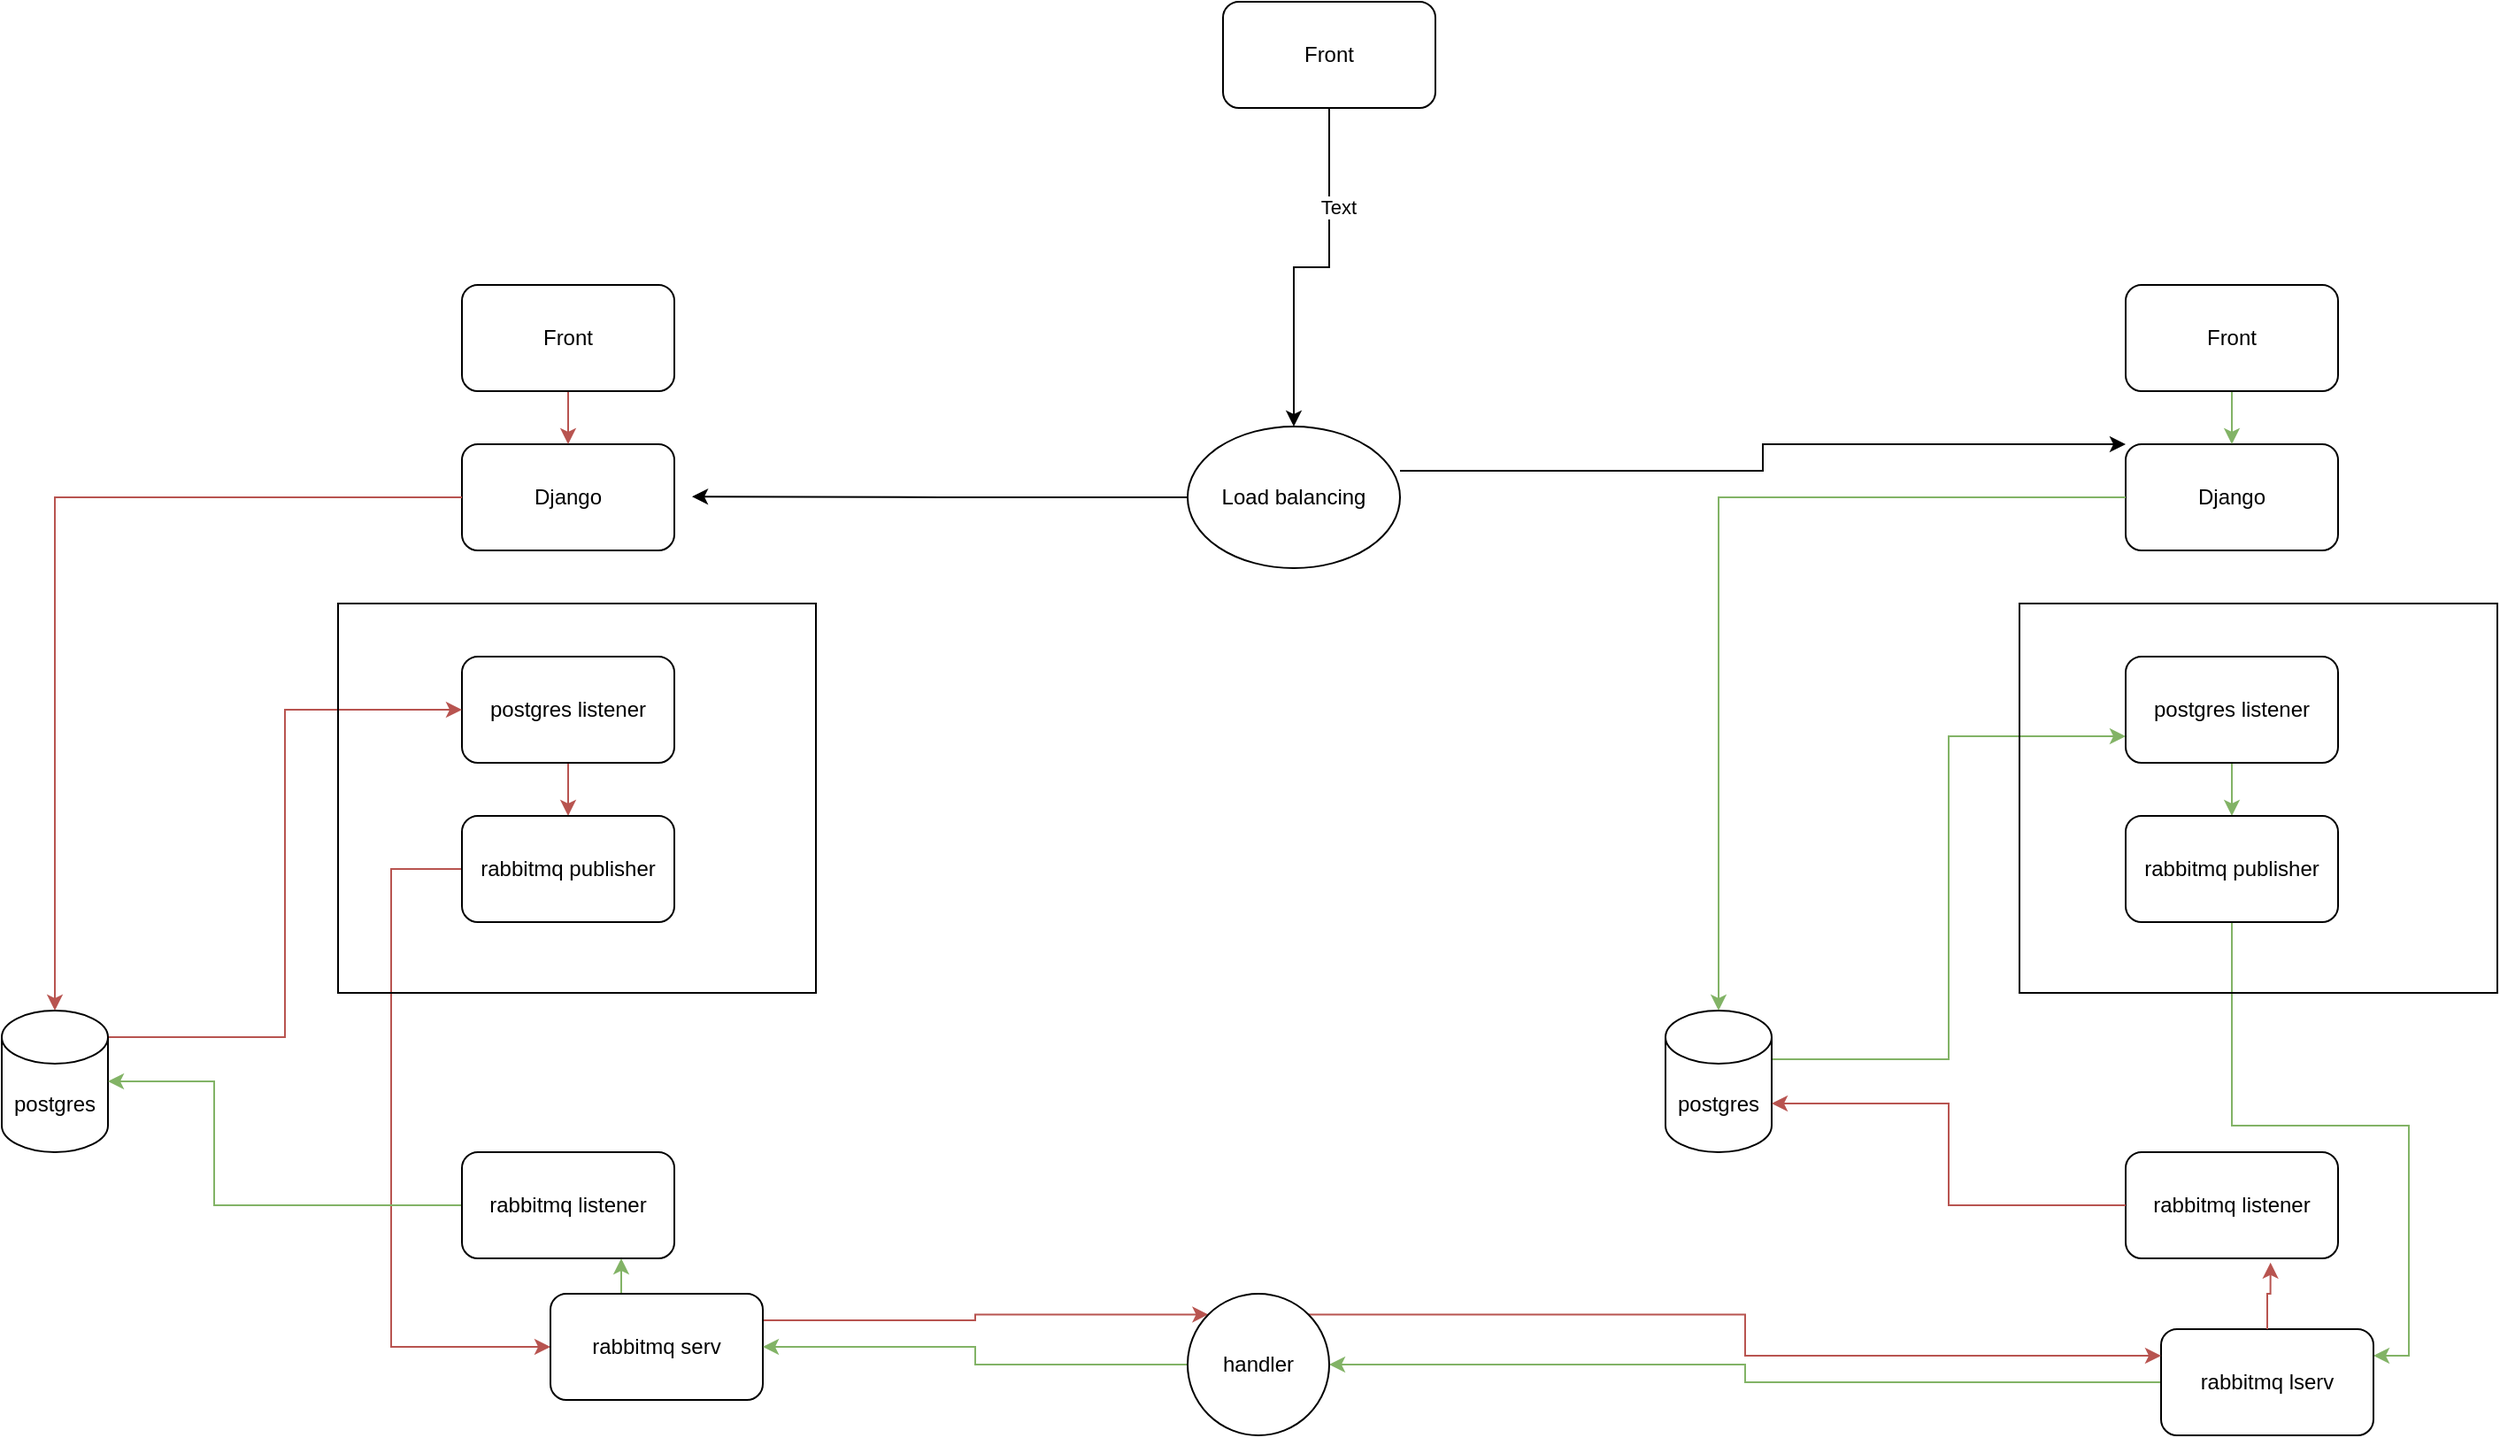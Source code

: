 <mxfile version="22.0.8" type="device">
  <diagram name="Page-1" id="GF6Ig5fyT9nL08g-VgnM">
    <mxGraphModel dx="1951" dy="1149" grid="1" gridSize="10" guides="1" tooltips="1" connect="1" arrows="1" fold="1" page="1" pageScale="1" pageWidth="2339" pageHeight="3300" math="0" shadow="0">
      <root>
        <mxCell id="0" />
        <mxCell id="1" parent="0" />
        <mxCell id="3EtvzqERgFBNUbqquFPB-1" value="Django" style="rounded=1;whiteSpace=wrap;html=1;" parent="1" vertex="1">
          <mxGeometry x="1350" y="480" width="120" height="60" as="geometry" />
        </mxCell>
        <mxCell id="3EtvzqERgFBNUbqquFPB-19" style="edgeStyle=orthogonalEdgeStyle;rounded=0;orthogonalLoop=1;jettySize=auto;html=1;exitX=0.5;exitY=1;exitDx=0;exitDy=0;entryX=0.5;entryY=0;entryDx=0;entryDy=0;fillColor=#d5e8d4;strokeColor=#82b366;" parent="1" source="3EtvzqERgFBNUbqquFPB-2" target="3EtvzqERgFBNUbqquFPB-1" edge="1">
          <mxGeometry relative="1" as="geometry" />
        </mxCell>
        <mxCell id="3EtvzqERgFBNUbqquFPB-2" value="Front" style="rounded=1;whiteSpace=wrap;html=1;" parent="1" vertex="1">
          <mxGeometry x="1350" y="390" width="120" height="60" as="geometry" />
        </mxCell>
        <mxCell id="3EtvzqERgFBNUbqquFPB-21" style="edgeStyle=orthogonalEdgeStyle;rounded=0;orthogonalLoop=1;jettySize=auto;html=1;exitX=0.5;exitY=1;exitDx=0;exitDy=0;fillColor=#d5e8d4;strokeColor=#82b366;" parent="1" source="3EtvzqERgFBNUbqquFPB-6" target="3EtvzqERgFBNUbqquFPB-7" edge="1">
          <mxGeometry relative="1" as="geometry" />
        </mxCell>
        <mxCell id="3EtvzqERgFBNUbqquFPB-6" value="postgres listener" style="rounded=1;whiteSpace=wrap;html=1;" parent="1" vertex="1">
          <mxGeometry x="1350" y="600" width="120" height="60" as="geometry" />
        </mxCell>
        <mxCell id="WRxX1C8xl9C6d3PEoGMl-17" style="edgeStyle=orthogonalEdgeStyle;rounded=0;orthogonalLoop=1;jettySize=auto;html=1;entryX=1;entryY=0.25;entryDx=0;entryDy=0;fillColor=#d5e8d4;strokeColor=#82b366;" edge="1" parent="1" source="3EtvzqERgFBNUbqquFPB-7" target="WRxX1C8xl9C6d3PEoGMl-1">
          <mxGeometry relative="1" as="geometry" />
        </mxCell>
        <mxCell id="3EtvzqERgFBNUbqquFPB-7" value="rabbitmq publisher" style="rounded=1;whiteSpace=wrap;html=1;" parent="1" vertex="1">
          <mxGeometry x="1350" y="690" width="120" height="60" as="geometry" />
        </mxCell>
        <mxCell id="WRxX1C8xl9C6d3PEoGMl-19" style="edgeStyle=orthogonalEdgeStyle;rounded=0;orthogonalLoop=1;jettySize=auto;html=1;exitX=1;exitY=0;exitDx=0;exitDy=27.5;exitPerimeter=0;entryX=0;entryY=0.75;entryDx=0;entryDy=0;fillColor=#d5e8d4;strokeColor=#82b366;" edge="1" parent="1" source="3EtvzqERgFBNUbqquFPB-10" target="3EtvzqERgFBNUbqquFPB-6">
          <mxGeometry relative="1" as="geometry" />
        </mxCell>
        <mxCell id="3EtvzqERgFBNUbqquFPB-10" value="postgres" style="shape=cylinder3;whiteSpace=wrap;html=1;boundedLbl=1;backgroundOutline=1;size=15;" parent="1" vertex="1">
          <mxGeometry x="1090" y="800" width="60" height="80" as="geometry" />
        </mxCell>
        <mxCell id="3EtvzqERgFBNUbqquFPB-11" value="rabbitmq listener" style="rounded=1;whiteSpace=wrap;html=1;" parent="1" vertex="1">
          <mxGeometry x="1350" y="880" width="120" height="60" as="geometry" />
        </mxCell>
        <mxCell id="3EtvzqERgFBNUbqquFPB-12" value="Django" style="rounded=1;whiteSpace=wrap;html=1;" parent="1" vertex="1">
          <mxGeometry x="410" y="480" width="120" height="60" as="geometry" />
        </mxCell>
        <mxCell id="3EtvzqERgFBNUbqquFPB-25" style="edgeStyle=orthogonalEdgeStyle;rounded=0;orthogonalLoop=1;jettySize=auto;html=1;exitX=0.5;exitY=1;exitDx=0;exitDy=0;fillColor=#f8cecc;strokeColor=#b85450;" parent="1" source="3EtvzqERgFBNUbqquFPB-13" target="3EtvzqERgFBNUbqquFPB-12" edge="1">
          <mxGeometry relative="1" as="geometry" />
        </mxCell>
        <mxCell id="3EtvzqERgFBNUbqquFPB-13" value="Front" style="rounded=1;whiteSpace=wrap;html=1;" parent="1" vertex="1">
          <mxGeometry x="410" y="390" width="120" height="60" as="geometry" />
        </mxCell>
        <mxCell id="3EtvzqERgFBNUbqquFPB-27" style="edgeStyle=orthogonalEdgeStyle;rounded=0;orthogonalLoop=1;jettySize=auto;html=1;exitX=0.5;exitY=1;exitDx=0;exitDy=0;entryX=0.5;entryY=0;entryDx=0;entryDy=0;fillColor=#f8cecc;strokeColor=#b85450;" parent="1" source="3EtvzqERgFBNUbqquFPB-15" target="3EtvzqERgFBNUbqquFPB-16" edge="1">
          <mxGeometry relative="1" as="geometry" />
        </mxCell>
        <mxCell id="3EtvzqERgFBNUbqquFPB-15" value="postgres listener" style="rounded=1;whiteSpace=wrap;html=1;" parent="1" vertex="1">
          <mxGeometry x="410" y="600" width="120" height="60" as="geometry" />
        </mxCell>
        <mxCell id="WRxX1C8xl9C6d3PEoGMl-36" style="edgeStyle=orthogonalEdgeStyle;rounded=0;orthogonalLoop=1;jettySize=auto;html=1;entryX=0;entryY=0.5;entryDx=0;entryDy=0;fillColor=#f8cecc;strokeColor=#b85450;" edge="1" parent="1" source="3EtvzqERgFBNUbqquFPB-16" target="WRxX1C8xl9C6d3PEoGMl-4">
          <mxGeometry relative="1" as="geometry">
            <mxPoint x="350" y="1020" as="targetPoint" />
            <Array as="points">
              <mxPoint x="370" y="720" />
              <mxPoint x="370" y="990" />
            </Array>
          </mxGeometry>
        </mxCell>
        <mxCell id="3EtvzqERgFBNUbqquFPB-16" value="rabbitmq publisher" style="rounded=1;whiteSpace=wrap;html=1;" parent="1" vertex="1">
          <mxGeometry x="410" y="690" width="120" height="60" as="geometry" />
        </mxCell>
        <mxCell id="WRxX1C8xl9C6d3PEoGMl-35" style="edgeStyle=orthogonalEdgeStyle;rounded=0;orthogonalLoop=1;jettySize=auto;html=1;exitX=1;exitY=0;exitDx=0;exitDy=15;exitPerimeter=0;entryX=0;entryY=0.5;entryDx=0;entryDy=0;fillColor=#f8cecc;strokeColor=#b85450;" edge="1" parent="1" source="3EtvzqERgFBNUbqquFPB-17" target="3EtvzqERgFBNUbqquFPB-15">
          <mxGeometry relative="1" as="geometry" />
        </mxCell>
        <mxCell id="3EtvzqERgFBNUbqquFPB-17" value="postgres" style="shape=cylinder3;whiteSpace=wrap;html=1;boundedLbl=1;backgroundOutline=1;size=15;" parent="1" vertex="1">
          <mxGeometry x="150" y="800" width="60" height="80" as="geometry" />
        </mxCell>
        <mxCell id="3EtvzqERgFBNUbqquFPB-24" style="edgeStyle=orthogonalEdgeStyle;rounded=0;orthogonalLoop=1;jettySize=auto;html=1;exitX=0;exitY=0.5;exitDx=0;exitDy=0;fillColor=#d5e8d4;strokeColor=#82b366;" parent="1" source="3EtvzqERgFBNUbqquFPB-18" target="3EtvzqERgFBNUbqquFPB-17" edge="1">
          <mxGeometry relative="1" as="geometry">
            <Array as="points">
              <mxPoint x="270" y="910" />
              <mxPoint x="270" y="840" />
            </Array>
          </mxGeometry>
        </mxCell>
        <mxCell id="3EtvzqERgFBNUbqquFPB-18" value="rabbitmq listener" style="rounded=1;whiteSpace=wrap;html=1;" parent="1" vertex="1">
          <mxGeometry x="410" y="880" width="120" height="60" as="geometry" />
        </mxCell>
        <mxCell id="3EtvzqERgFBNUbqquFPB-22" style="edgeStyle=orthogonalEdgeStyle;rounded=0;orthogonalLoop=1;jettySize=auto;html=1;exitX=0;exitY=0.5;exitDx=0;exitDy=0;entryX=0.5;entryY=0;entryDx=0;entryDy=0;entryPerimeter=0;fillColor=#d5e8d4;strokeColor=#82b366;" parent="1" source="3EtvzqERgFBNUbqquFPB-1" target="3EtvzqERgFBNUbqquFPB-10" edge="1">
          <mxGeometry relative="1" as="geometry" />
        </mxCell>
        <mxCell id="3EtvzqERgFBNUbqquFPB-28" style="edgeStyle=orthogonalEdgeStyle;rounded=0;orthogonalLoop=1;jettySize=auto;html=1;entryX=0.5;entryY=0;entryDx=0;entryDy=0;entryPerimeter=0;fillColor=#f8cecc;strokeColor=#b85450;" parent="1" source="3EtvzqERgFBNUbqquFPB-12" target="3EtvzqERgFBNUbqquFPB-17" edge="1">
          <mxGeometry relative="1" as="geometry" />
        </mxCell>
        <mxCell id="WRxX1C8xl9C6d3PEoGMl-5" style="edgeStyle=orthogonalEdgeStyle;rounded=0;orthogonalLoop=1;jettySize=auto;html=1;fillColor=#d5e8d4;strokeColor=#82b366;" edge="1" parent="1" source="WRxX1C8xl9C6d3PEoGMl-1" target="WRxX1C8xl9C6d3PEoGMl-6">
          <mxGeometry relative="1" as="geometry">
            <mxPoint x="1160" y="1010" as="targetPoint" />
          </mxGeometry>
        </mxCell>
        <mxCell id="WRxX1C8xl9C6d3PEoGMl-1" value="rabbitmq lserv" style="rounded=1;whiteSpace=wrap;html=1;" vertex="1" parent="1">
          <mxGeometry x="1370" y="980" width="120" height="60" as="geometry" />
        </mxCell>
        <mxCell id="WRxX1C8xl9C6d3PEoGMl-9" style="edgeStyle=orthogonalEdgeStyle;rounded=0;orthogonalLoop=1;jettySize=auto;html=1;exitX=0.25;exitY=0;exitDx=0;exitDy=0;entryX=0.75;entryY=1;entryDx=0;entryDy=0;fillColor=#d5e8d4;strokeColor=#82b366;" edge="1" parent="1" source="WRxX1C8xl9C6d3PEoGMl-4" target="3EtvzqERgFBNUbqquFPB-18">
          <mxGeometry relative="1" as="geometry" />
        </mxCell>
        <mxCell id="WRxX1C8xl9C6d3PEoGMl-12" style="edgeStyle=orthogonalEdgeStyle;rounded=0;orthogonalLoop=1;jettySize=auto;html=1;exitX=1;exitY=0.25;exitDx=0;exitDy=0;entryX=0;entryY=0;entryDx=0;entryDy=0;fillColor=#f8cecc;strokeColor=#b85450;" edge="1" parent="1" source="WRxX1C8xl9C6d3PEoGMl-4" target="WRxX1C8xl9C6d3PEoGMl-6">
          <mxGeometry relative="1" as="geometry" />
        </mxCell>
        <mxCell id="WRxX1C8xl9C6d3PEoGMl-4" value="rabbitmq serv" style="rounded=1;whiteSpace=wrap;html=1;" vertex="1" parent="1">
          <mxGeometry x="460" y="960" width="120" height="60" as="geometry" />
        </mxCell>
        <mxCell id="WRxX1C8xl9C6d3PEoGMl-7" style="edgeStyle=orthogonalEdgeStyle;rounded=0;orthogonalLoop=1;jettySize=auto;html=1;fillColor=#d5e8d4;strokeColor=#82b366;" edge="1" parent="1" source="WRxX1C8xl9C6d3PEoGMl-6" target="WRxX1C8xl9C6d3PEoGMl-4">
          <mxGeometry relative="1" as="geometry" />
        </mxCell>
        <mxCell id="WRxX1C8xl9C6d3PEoGMl-22" style="edgeStyle=orthogonalEdgeStyle;rounded=0;orthogonalLoop=1;jettySize=auto;html=1;exitX=1;exitY=0;exitDx=0;exitDy=0;entryX=0;entryY=0.25;entryDx=0;entryDy=0;fillColor=#f8cecc;strokeColor=#b85450;" edge="1" parent="1" source="WRxX1C8xl9C6d3PEoGMl-6" target="WRxX1C8xl9C6d3PEoGMl-1">
          <mxGeometry relative="1" as="geometry" />
        </mxCell>
        <mxCell id="WRxX1C8xl9C6d3PEoGMl-6" value="handler" style="ellipse;whiteSpace=wrap;html=1;aspect=fixed;" vertex="1" parent="1">
          <mxGeometry x="820" y="960" width="80" height="80" as="geometry" />
        </mxCell>
        <mxCell id="WRxX1C8xl9C6d3PEoGMl-15" style="edgeStyle=orthogonalEdgeStyle;rounded=0;orthogonalLoop=1;jettySize=auto;html=1;exitX=0;exitY=0.5;exitDx=0;exitDy=0;entryX=1;entryY=0;entryDx=0;entryDy=52.5;entryPerimeter=0;fillColor=#f8cecc;strokeColor=#b85450;" edge="1" parent="1" source="3EtvzqERgFBNUbqquFPB-11" target="3EtvzqERgFBNUbqquFPB-10">
          <mxGeometry relative="1" as="geometry" />
        </mxCell>
        <mxCell id="WRxX1C8xl9C6d3PEoGMl-21" value="" style="rounded=0;whiteSpace=wrap;html=1;fillColor=none;" vertex="1" parent="1">
          <mxGeometry x="1290" y="570" width="270" height="220" as="geometry" />
        </mxCell>
        <mxCell id="WRxX1C8xl9C6d3PEoGMl-24" style="edgeStyle=orthogonalEdgeStyle;rounded=0;orthogonalLoop=1;jettySize=auto;html=1;entryX=0.682;entryY=1.04;entryDx=0;entryDy=0;entryPerimeter=0;fillColor=#f8cecc;strokeColor=#b85450;" edge="1" parent="1" source="WRxX1C8xl9C6d3PEoGMl-1" target="3EtvzqERgFBNUbqquFPB-11">
          <mxGeometry relative="1" as="geometry" />
        </mxCell>
        <mxCell id="WRxX1C8xl9C6d3PEoGMl-30" style="edgeStyle=orthogonalEdgeStyle;rounded=0;orthogonalLoop=1;jettySize=auto;html=1;exitX=1;exitY=0.5;exitDx=0;exitDy=0;entryX=0;entryY=0.25;entryDx=0;entryDy=0;" edge="1" parent="1">
          <mxGeometry relative="1" as="geometry">
            <mxPoint x="940" y="495" as="sourcePoint" />
            <mxPoint x="1350" y="480" as="targetPoint" />
            <Array as="points">
              <mxPoint x="1145" y="495" />
              <mxPoint x="1145" y="480" />
            </Array>
          </mxGeometry>
        </mxCell>
        <mxCell id="WRxX1C8xl9C6d3PEoGMl-31" style="edgeStyle=orthogonalEdgeStyle;rounded=0;orthogonalLoop=1;jettySize=auto;html=1;exitX=0;exitY=0.5;exitDx=0;exitDy=0;" edge="1" parent="1" source="WRxX1C8xl9C6d3PEoGMl-27">
          <mxGeometry relative="1" as="geometry">
            <mxPoint x="540" y="509.571" as="targetPoint" />
          </mxGeometry>
        </mxCell>
        <mxCell id="WRxX1C8xl9C6d3PEoGMl-27" value="Load balancing" style="ellipse;whiteSpace=wrap;html=1;" vertex="1" parent="1">
          <mxGeometry x="820" y="470" width="120" height="80" as="geometry" />
        </mxCell>
        <mxCell id="WRxX1C8xl9C6d3PEoGMl-29" style="edgeStyle=orthogonalEdgeStyle;rounded=0;orthogonalLoop=1;jettySize=auto;html=1;" edge="1" parent="1" source="WRxX1C8xl9C6d3PEoGMl-28" target="WRxX1C8xl9C6d3PEoGMl-27">
          <mxGeometry relative="1" as="geometry" />
        </mxCell>
        <mxCell id="WRxX1C8xl9C6d3PEoGMl-32" value="Text" style="edgeLabel;html=1;align=center;verticalAlign=middle;resizable=0;points=[];" vertex="1" connectable="0" parent="WRxX1C8xl9C6d3PEoGMl-29">
          <mxGeometry x="-0.447" y="5" relative="1" as="geometry">
            <mxPoint as="offset" />
          </mxGeometry>
        </mxCell>
        <mxCell id="WRxX1C8xl9C6d3PEoGMl-28" value="Front" style="rounded=1;whiteSpace=wrap;html=1;" vertex="1" parent="1">
          <mxGeometry x="840" y="230" width="120" height="60" as="geometry" />
        </mxCell>
        <mxCell id="WRxX1C8xl9C6d3PEoGMl-37" value="" style="rounded=0;whiteSpace=wrap;html=1;fillColor=none;" vertex="1" parent="1">
          <mxGeometry x="340" y="570" width="270" height="220" as="geometry" />
        </mxCell>
      </root>
    </mxGraphModel>
  </diagram>
</mxfile>
